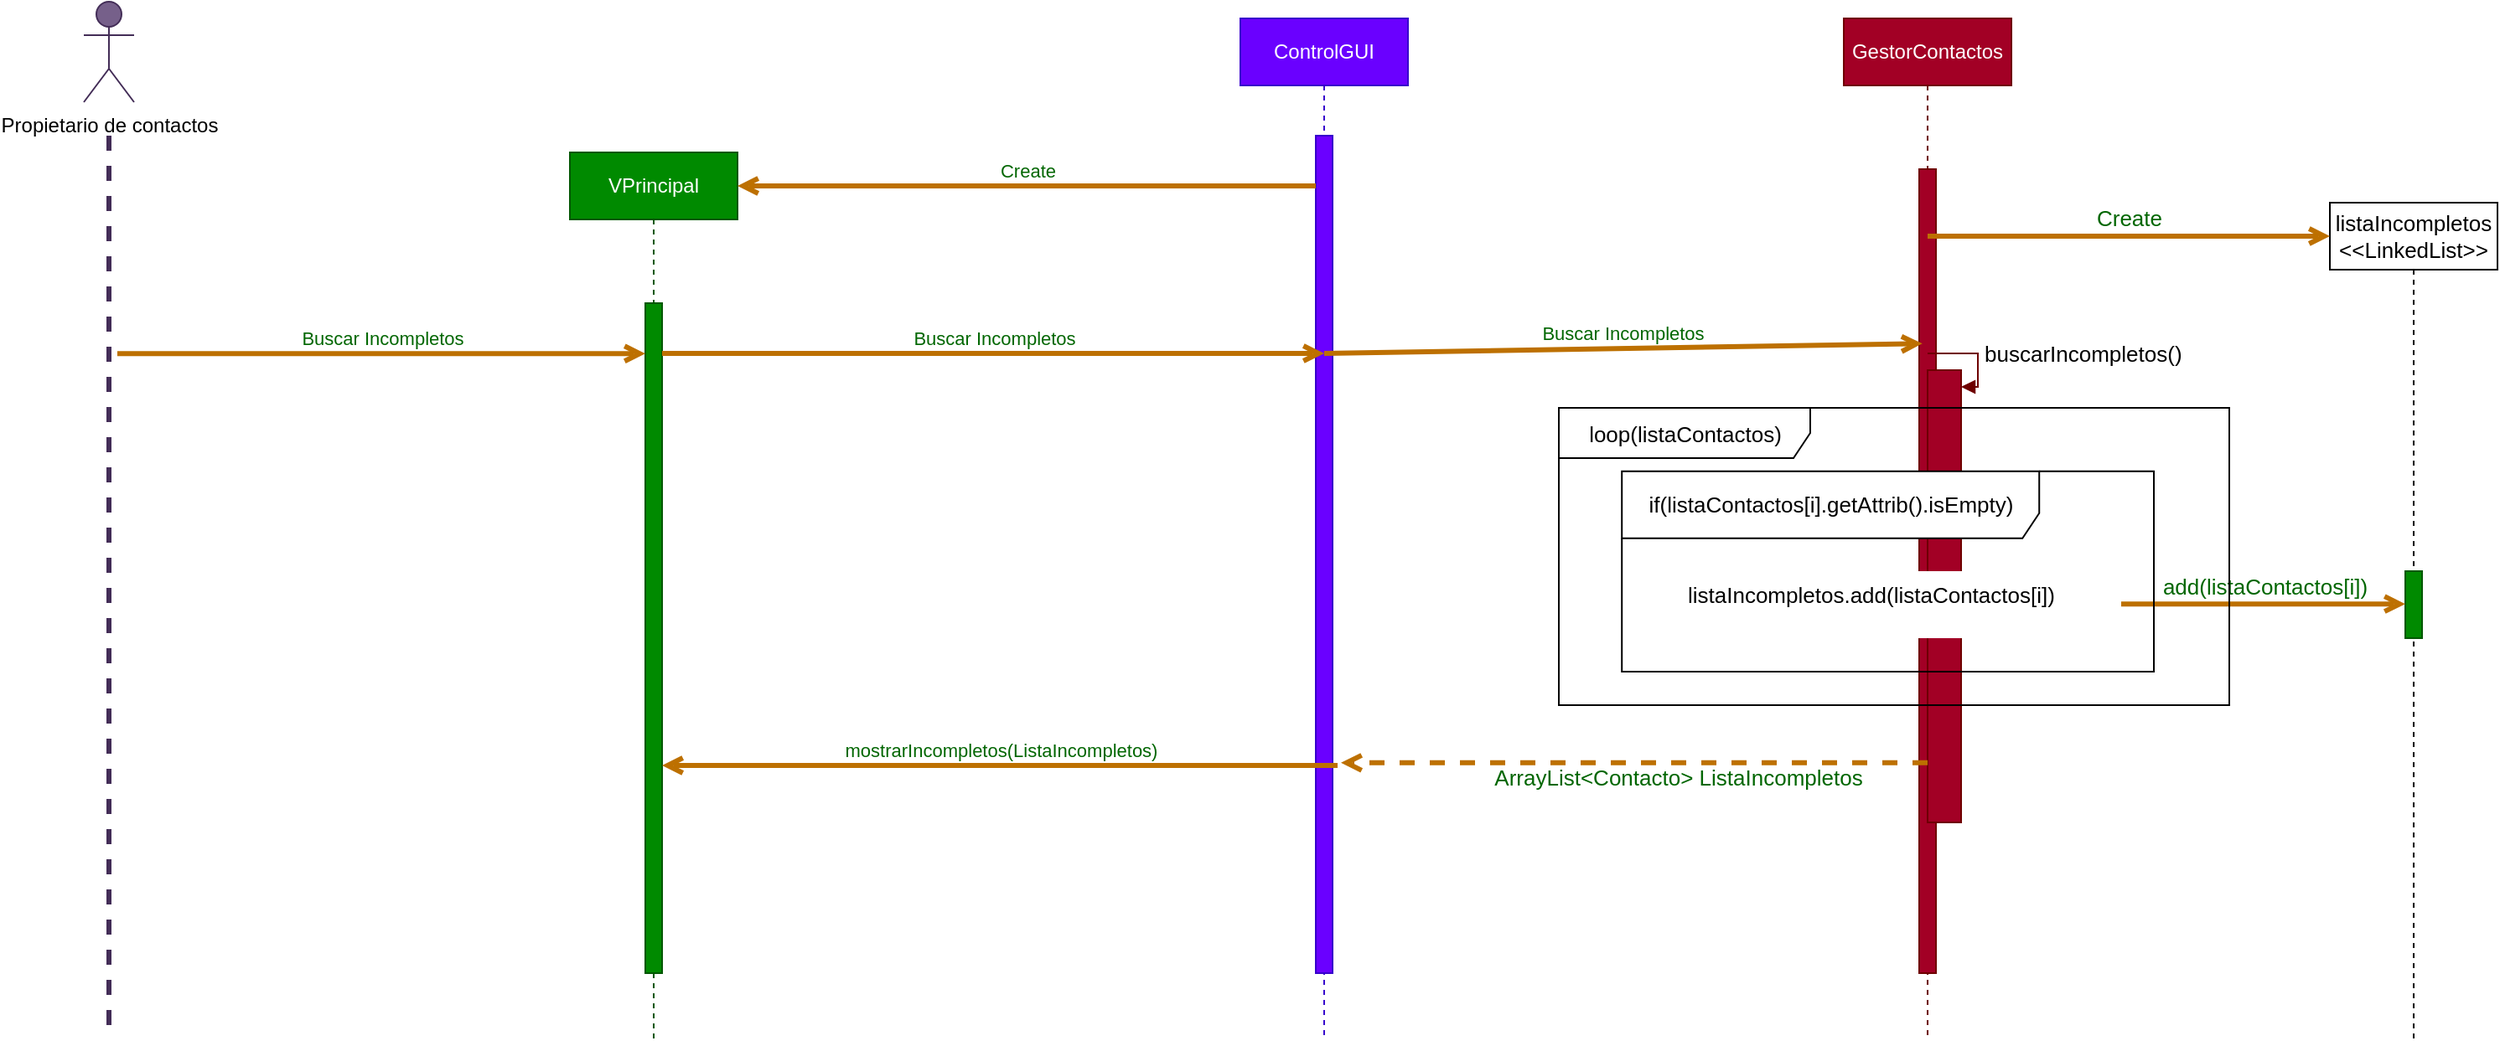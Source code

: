 <mxfile>
    <diagram id="LKaKQfK8-kJvVLxzSaqW" name="Página-1">
        <mxGraphModel dx="758" dy="-542" grid="1" gridSize="10" guides="1" tooltips="1" connect="1" arrows="1" fold="1" page="1" pageScale="1" pageWidth="1600" pageHeight="1200" background="#ffffff" math="0" shadow="0">
            <root>
                <mxCell id="0"/>
                <mxCell id="1" parent="0"/>
                <mxCell id="203" value="Propietario de contactos" style="shape=umlActor;verticalLabelPosition=bottom;verticalAlign=top;html=1;fillColor=#76608a;strokeColor=#432D57;fontColor=#000000;" parent="1" vertex="1">
                    <mxGeometry x="100" y="1300" width="30" height="60" as="geometry"/>
                </mxCell>
                <mxCell id="204" value="" style="endArrow=none;startArrow=none;endFill=0;startFill=0;endSize=8;html=1;verticalAlign=bottom;labelBackgroundColor=none;strokeWidth=3;fillColor=#76608a;strokeColor=#432D57;dashed=1;" parent="1" edge="1">
                    <mxGeometry width="160" relative="1" as="geometry">
                        <mxPoint x="115.0" y="1380" as="sourcePoint"/>
                        <mxPoint x="115" y="1920" as="targetPoint"/>
                    </mxGeometry>
                </mxCell>
                <mxCell id="205" value="VPrincipal" style="shape=umlLifeline;perimeter=lifelinePerimeter;whiteSpace=wrap;html=1;container=1;collapsible=0;recursiveResize=0;outlineConnect=0;fillColor=#008a00;strokeColor=#005700;fontColor=#ffffff;" parent="1" vertex="1">
                    <mxGeometry x="390" y="1390" width="100" height="530" as="geometry"/>
                </mxCell>
                <mxCell id="206" value="" style="html=1;points=[];perimeter=orthogonalPerimeter;fillColor=#008a00;strokeColor=#005700;fontColor=#ffffff;" parent="205" vertex="1">
                    <mxGeometry x="45" y="90" width="10" height="400" as="geometry"/>
                </mxCell>
                <mxCell id="207" value="ControlGUI" style="shape=umlLifeline;perimeter=lifelinePerimeter;whiteSpace=wrap;html=1;container=1;collapsible=0;recursiveResize=0;outlineConnect=0;strokeColor=#3700CC;fillColor=#6a00ff;fontColor=#ffffff;" parent="1" vertex="1">
                    <mxGeometry x="790" y="1310" width="100" height="610" as="geometry"/>
                </mxCell>
                <mxCell id="210" value="" style="html=1;points=[];perimeter=orthogonalPerimeter;fillColor=#6a00ff;strokeColor=#3700CC;fontColor=#ffffff;" parent="207" vertex="1">
                    <mxGeometry x="45" y="70" width="10" height="500" as="geometry"/>
                </mxCell>
                <mxCell id="211" value="GestorContactos" style="shape=umlLifeline;perimeter=lifelinePerimeter;whiteSpace=wrap;html=1;container=1;collapsible=0;recursiveResize=0;outlineConnect=0;fillColor=#a20025;strokeColor=#6F0000;fontColor=#ffffff;" parent="1" vertex="1">
                    <mxGeometry x="1150" y="1310" width="100" height="610" as="geometry"/>
                </mxCell>
                <mxCell id="212" value="" style="html=1;points=[];perimeter=orthogonalPerimeter;fillColor=#a20025;strokeColor=#6F0000;fontColor=#ffffff;" parent="211" vertex="1">
                    <mxGeometry x="45" y="90" width="10" height="480" as="geometry"/>
                </mxCell>
                <mxCell id="213" value="Buscar Incompletos" style="html=1;verticalAlign=bottom;labelBackgroundColor=none;endArrow=open;endFill=0;fontColor=#006600;strokeWidth=3;fillColor=#f0a30a;strokeColor=#BD7000;" parent="1" target="206" edge="1">
                    <mxGeometry width="160" relative="1" as="geometry">
                        <mxPoint x="120.0" y="1510.12" as="sourcePoint"/>
                        <mxPoint x="430" y="1510.0" as="targetPoint"/>
                    </mxGeometry>
                </mxCell>
                <mxCell id="214" value="Buscar Incompletos" style="html=1;verticalAlign=bottom;labelBackgroundColor=none;endArrow=open;endFill=0;fontColor=#006600;strokeWidth=3;fillColor=#f0a30a;strokeColor=#BD7000;" parent="1" source="206" edge="1">
                    <mxGeometry width="160" relative="1" as="geometry">
                        <mxPoint x="450" y="1510.12" as="sourcePoint"/>
                        <mxPoint x="840" y="1510" as="targetPoint"/>
                        <Array as="points">
                            <mxPoint x="710" y="1510"/>
                        </Array>
                    </mxGeometry>
                </mxCell>
                <mxCell id="215" value="Create" style="html=1;verticalAlign=bottom;labelBackgroundColor=none;endArrow=open;endFill=0;fontColor=#006600;strokeWidth=3;fillColor=#f0a30a;strokeColor=#BD7000;" parent="1" source="210" edge="1">
                    <mxGeometry width="160" relative="1" as="geometry">
                        <mxPoint x="830" y="1410" as="sourcePoint"/>
                        <mxPoint x="490" y="1410.0" as="targetPoint"/>
                    </mxGeometry>
                </mxCell>
                <mxCell id="221" value="Buscar Incompletos" style="html=1;verticalAlign=bottom;labelBackgroundColor=none;endArrow=open;endFill=0;fontColor=#006600;strokeWidth=3;fillColor=#f0a30a;strokeColor=#BD7000;entryX=0.188;entryY=0.217;entryDx=0;entryDy=0;entryPerimeter=0;" parent="1" target="212" edge="1">
                    <mxGeometry width="160" relative="1" as="geometry">
                        <mxPoint x="840" y="1510" as="sourcePoint"/>
                        <mxPoint x="1000" y="1510" as="targetPoint"/>
                    </mxGeometry>
                </mxCell>
                <mxCell id="225" value="mostrarIncompletos(ListaIncompletos)" style="html=1;verticalAlign=bottom;labelBackgroundColor=none;endArrow=open;endFill=0;fontColor=#006600;strokeWidth=3;fillColor=#f0a30a;strokeColor=#BD7000;exitX=1.3;exitY=0.752;exitDx=0;exitDy=0;exitPerimeter=0;" parent="1" source="210" target="206" edge="1">
                    <mxGeometry width="160" relative="1" as="geometry">
                        <mxPoint x="830" y="1720.0" as="sourcePoint"/>
                        <mxPoint x="460" y="1720.0" as="targetPoint"/>
                    </mxGeometry>
                </mxCell>
                <mxCell id="259" value="" style="html=1;points=[];perimeter=orthogonalPerimeter;fillColor=#a20025;strokeColor=#6F0000;shadow=0;fontColor=#ffffff;labelBackgroundColor=#ffffff;fontSize=13;" vertex="1" parent="1">
                    <mxGeometry x="1200" y="1520" width="20" height="270" as="geometry"/>
                </mxCell>
                <mxCell id="260" value="buscarIncompletos()" style="edgeStyle=orthogonalEdgeStyle;html=1;align=left;spacingLeft=2;endArrow=block;rounded=0;entryX=1;entryY=0;fillColor=#a20025;strokeColor=#6F0000;shadow=0;fontColor=#000000;labelBackgroundColor=#ffffff;fontSize=13;" edge="1" parent="1">
                    <mxGeometry relative="1" as="geometry">
                        <mxPoint x="1200" y="1510" as="sourcePoint"/>
                        <Array as="points">
                            <mxPoint x="1230" y="1510"/>
                        </Array>
                        <mxPoint x="1220" y="1530" as="targetPoint"/>
                    </mxGeometry>
                </mxCell>
                <mxCell id="262" value="listaIncompletos.add(listaContactos[i])" style="text;fillColor=#FFFFFF;fontColor=#000000;fontSize=13;" vertex="1" parent="1">
                    <mxGeometry x="1054.996" y="1640.004" width="250" height="40" as="geometry"/>
                </mxCell>
                <mxCell id="263" value="listaIncompletos&lt;br style=&quot;font-size: 13px&quot;&gt;&amp;lt;&amp;lt;LinkedList&amp;gt;&amp;gt;" style="shape=umlLifeline;perimeter=lifelinePerimeter;whiteSpace=wrap;html=1;container=1;collapsible=0;recursiveResize=0;outlineConnect=0;fontColor=#000000;strokeColor=#000000;fillColor=#FFFFFF;fontSize=13;" vertex="1" parent="1">
                    <mxGeometry x="1440" y="1420" width="100" height="500" as="geometry"/>
                </mxCell>
                <mxCell id="265" value="Create" style="html=1;verticalAlign=bottom;labelBackgroundColor=none;endArrow=open;endFill=0;fontColor=#006600;strokeWidth=3;fillColor=#f0a30a;strokeColor=#BD7000;fontSize=13;" edge="1" parent="1">
                    <mxGeometry width="160" relative="1" as="geometry">
                        <mxPoint x="1200" y="1440" as="sourcePoint"/>
                        <mxPoint x="1440" y="1440" as="targetPoint"/>
                    </mxGeometry>
                </mxCell>
                <mxCell id="267" value="" style="html=1;points=[];perimeter=orthogonalPerimeter;fillColor=#008a00;strokeColor=#005700;shadow=0;fontColor=#ffffff;labelBackgroundColor=#ffffff;fontSize=13;" vertex="1" parent="1">
                    <mxGeometry x="1485" y="1640" width="10" height="40" as="geometry"/>
                </mxCell>
                <mxCell id="271" value="add(listaContactos[i])" style="html=1;verticalAlign=bottom;labelBackgroundColor=none;endArrow=open;endFill=0;fontColor=#006600;strokeWidth=3;fillColor=#f0a30a;strokeColor=#BD7000;fontSize=13;" edge="1" parent="1">
                    <mxGeometry width="160" relative="1" as="geometry">
                        <mxPoint x="1315.5" y="1659.59" as="sourcePoint"/>
                        <mxPoint x="1485" y="1659.59" as="targetPoint"/>
                    </mxGeometry>
                </mxCell>
                <mxCell id="272" value="ArrayList&amp;lt;Contacto&amp;gt; ListaIncompletos" style="html=1;verticalAlign=bottom;labelBackgroundColor=none;endArrow=open;endFill=0;fontColor=#006600;strokeWidth=3;fillColor=#f0a30a;strokeColor=#BD7000;dashed=1;fontSize=13;" edge="1" parent="1">
                    <mxGeometry x="-0.146" y="20" width="160" relative="1" as="geometry">
                        <mxPoint x="1200" y="1754.41" as="sourcePoint"/>
                        <mxPoint x="850" y="1754.41" as="targetPoint"/>
                        <mxPoint as="offset"/>
                        <Array as="points">
                            <mxPoint x="970.5" y="1754.41"/>
                        </Array>
                    </mxGeometry>
                </mxCell>
                <mxCell id="246" value="loop(listaContactos)" style="shape=umlFrame;tabPosition=left;html=1;boundedLbl=1;labelInHeader=1;width=150;height=30;perimeterSpacing=1;strokeColor=#000000;fontSize=13;" vertex="1" parent="1">
                    <mxGeometry x="980" y="1542.5" width="400" height="177.5" as="geometry"/>
                </mxCell>
                <mxCell id="261" value="if(listaContactos[i].getAttrib().isEmpty)" style="shape=umlFrame;tabPosition=left;html=1;boundedLbl=1;labelInHeader=1;width=249;height=40;fontColor=#000000;fillColor=#FFFFFF;strokeColor=#000000;fontSize=13;" vertex="1" parent="1">
                    <mxGeometry x="1017.61" y="1580.36" width="317.39" height="119.64" as="geometry"/>
                </mxCell>
            </root>
        </mxGraphModel>
    </diagram>
</mxfile>